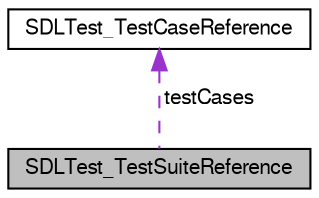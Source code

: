 digraph "SDLTest_TestSuiteReference"
{
 // LATEX_PDF_SIZE
  edge [fontname="FreeSans",fontsize="10",labelfontname="FreeSans",labelfontsize="10"];
  node [fontname="FreeSans",fontsize="10",shape=record];
  Node1 [label="SDLTest_TestSuiteReference",height=0.2,width=0.4,color="black", fillcolor="grey75", style="filled", fontcolor="black",tooltip=" "];
  Node2 -> Node1 [dir="back",color="darkorchid3",fontsize="10",style="dashed",label=" testCases" ,fontname="FreeSans"];
  Node2 [label="SDLTest_TestCaseReference",height=0.2,width=0.4,color="black", fillcolor="white", style="filled",URL="$d2/dd7/struct_s_d_l_test___test_case_reference.html",tooltip=" "];
}
